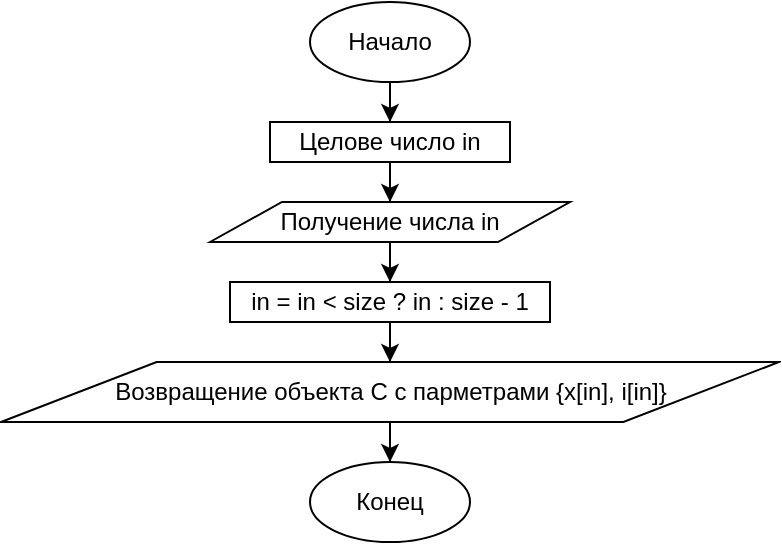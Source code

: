 <mxfile version="13.1.14" type="device"><diagram id="Hsi1N0cberL_-BoPGEi5" name="Page-1"><mxGraphModel dx="530" dy="234" grid="1" gridSize="10" guides="1" tooltips="1" connect="1" arrows="1" fold="1" page="1" pageScale="1" pageWidth="850" pageHeight="1100" math="0" shadow="0"><root><mxCell id="0"/><mxCell id="1" parent="0"/><mxCell id="-UejWE-9VvF5JWy_LUue-6" style="edgeStyle=orthogonalEdgeStyle;rounded=0;orthogonalLoop=1;jettySize=auto;html=1;entryX=0.5;entryY=0;entryDx=0;entryDy=0;" edge="1" parent="1" source="-UejWE-9VvF5JWy_LUue-2" target="-UejWE-9VvF5JWy_LUue-3"><mxGeometry relative="1" as="geometry"/></mxCell><mxCell id="-UejWE-9VvF5JWy_LUue-2" value="Начало" style="ellipse;whiteSpace=wrap;html=1;" vertex="1" parent="1"><mxGeometry x="240" y="80" width="80" height="40" as="geometry"/></mxCell><mxCell id="-UejWE-9VvF5JWy_LUue-8" style="edgeStyle=orthogonalEdgeStyle;rounded=0;orthogonalLoop=1;jettySize=auto;html=1;entryX=0.5;entryY=0;entryDx=0;entryDy=0;" edge="1" parent="1" source="-UejWE-9VvF5JWy_LUue-3" target="-UejWE-9VvF5JWy_LUue-7"><mxGeometry relative="1" as="geometry"/></mxCell><mxCell id="-UejWE-9VvF5JWy_LUue-3" value="Целове число in" style="rounded=0;whiteSpace=wrap;html=1;" vertex="1" parent="1"><mxGeometry x="220" y="140" width="120" height="20" as="geometry"/></mxCell><mxCell id="-UejWE-9VvF5JWy_LUue-10" style="edgeStyle=orthogonalEdgeStyle;rounded=0;orthogonalLoop=1;jettySize=auto;html=1;entryX=0.5;entryY=0;entryDx=0;entryDy=0;" edge="1" parent="1" source="-UejWE-9VvF5JWy_LUue-7" target="-UejWE-9VvF5JWy_LUue-9"><mxGeometry relative="1" as="geometry"/></mxCell><mxCell id="-UejWE-9VvF5JWy_LUue-7" value="Получение числа in" style="shape=parallelogram;perimeter=parallelogramPerimeter;whiteSpace=wrap;html=1;" vertex="1" parent="1"><mxGeometry x="190" y="180" width="180" height="20" as="geometry"/></mxCell><mxCell id="-UejWE-9VvF5JWy_LUue-14" style="edgeStyle=orthogonalEdgeStyle;rounded=0;orthogonalLoop=1;jettySize=auto;html=1;entryX=0.5;entryY=0;entryDx=0;entryDy=0;" edge="1" parent="1" source="-UejWE-9VvF5JWy_LUue-9" target="-UejWE-9VvF5JWy_LUue-13"><mxGeometry relative="1" as="geometry"/></mxCell><mxCell id="-UejWE-9VvF5JWy_LUue-9" value="&lt;div&gt;in = in &amp;lt; size ?&amp;nbsp;&lt;span&gt;in : size - 1&lt;/span&gt;&lt;/div&gt;" style="rounded=0;whiteSpace=wrap;html=1;" vertex="1" parent="1"><mxGeometry x="200" y="220" width="160" height="20" as="geometry"/></mxCell><mxCell id="-UejWE-9VvF5JWy_LUue-11" value="Конец" style="ellipse;whiteSpace=wrap;html=1;" vertex="1" parent="1"><mxGeometry x="240" y="310" width="80" height="40" as="geometry"/></mxCell><mxCell id="-UejWE-9VvF5JWy_LUue-15" style="edgeStyle=orthogonalEdgeStyle;rounded=0;orthogonalLoop=1;jettySize=auto;html=1;entryX=0.5;entryY=0;entryDx=0;entryDy=0;" edge="1" parent="1" source="-UejWE-9VvF5JWy_LUue-13" target="-UejWE-9VvF5JWy_LUue-11"><mxGeometry relative="1" as="geometry"/></mxCell><mxCell id="-UejWE-9VvF5JWy_LUue-13" value="Возвращение объекта C с парметрами {x[in], i[in]}" style="shape=parallelogram;perimeter=parallelogramPerimeter;whiteSpace=wrap;html=1;" vertex="1" parent="1"><mxGeometry x="85.5" y="260" width="389" height="30" as="geometry"/></mxCell></root></mxGraphModel></diagram></mxfile>